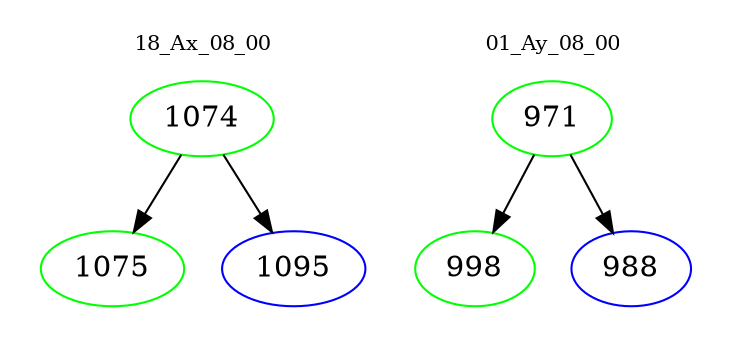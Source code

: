 digraph{
subgraph cluster_0 {
color = white
label = "18_Ax_08_00";
fontsize=10;
T0_1074 [label="1074", color="green"]
T0_1074 -> T0_1075 [color="black"]
T0_1075 [label="1075", color="green"]
T0_1074 -> T0_1095 [color="black"]
T0_1095 [label="1095", color="blue"]
}
subgraph cluster_1 {
color = white
label = "01_Ay_08_00";
fontsize=10;
T1_971 [label="971", color="green"]
T1_971 -> T1_998 [color="black"]
T1_998 [label="998", color="green"]
T1_971 -> T1_988 [color="black"]
T1_988 [label="988", color="blue"]
}
}
